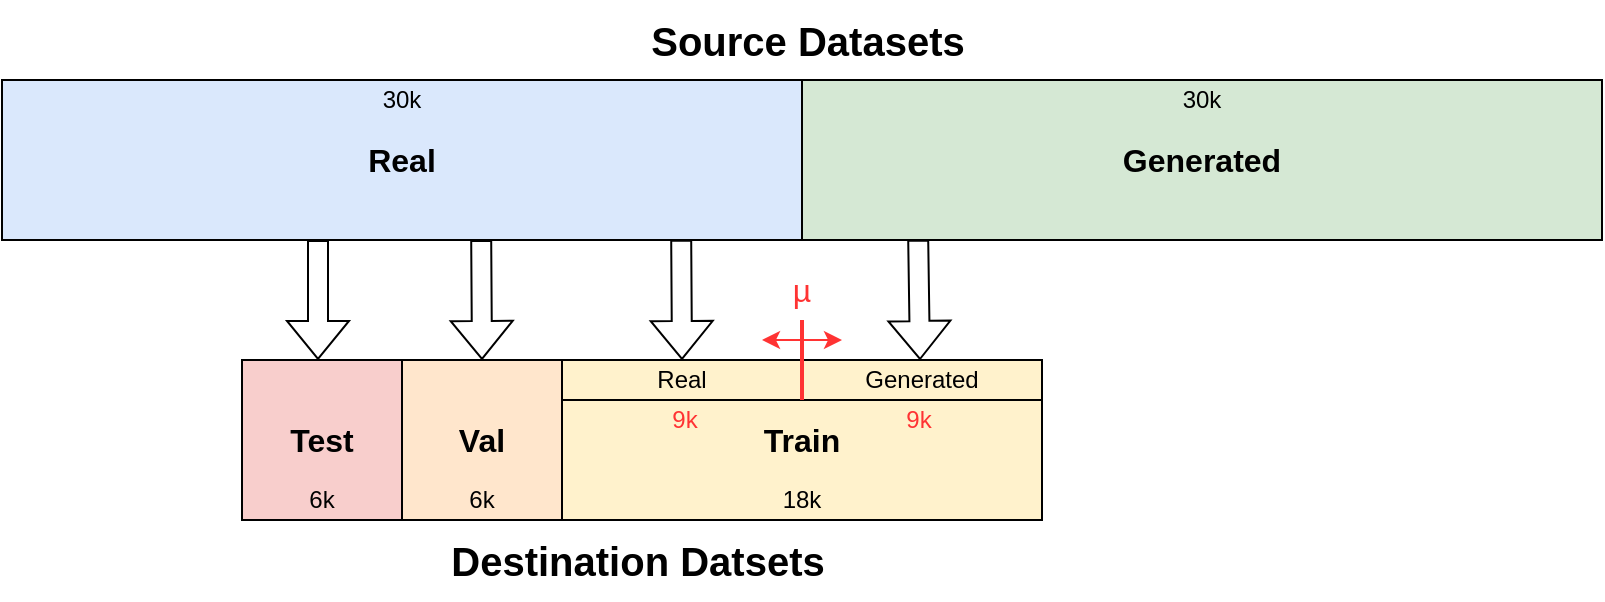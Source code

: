 <mxfile version="20.0.4" type="github" pages="2"><diagram id="eb1eRnADK8SnI6HN4MPC" name="Page-1"><mxGraphModel dx="1178" dy="651" grid="1" gridSize="10" guides="1" tooltips="1" connect="1" arrows="1" fold="1" page="1" pageScale="1" pageWidth="827" pageHeight="1169" math="0" shadow="0"><root><mxCell id="0"/><mxCell id="1" parent="0"/><mxCell id="dta8m5sLdHHKCTiRfItw-2" value="&lt;b style=&quot;font-size: 16px;&quot;&gt;Real&lt;/b&gt;" style="rounded=0;whiteSpace=wrap;html=1;fillColor=#dae8fc;strokeColor=default;fontSize=16;" vertex="1" parent="1"><mxGeometry x="42" y="200" width="400" height="80" as="geometry"/></mxCell><mxCell id="dta8m5sLdHHKCTiRfItw-3" value="Val" style="rounded=0;whiteSpace=wrap;html=1;fillColor=#ffe6cc;strokeColor=default;fontSize=16;fontStyle=1" vertex="1" parent="1"><mxGeometry x="242" y="340" width="80" height="80" as="geometry"/></mxCell><mxCell id="dta8m5sLdHHKCTiRfItw-7" value="6k" style="text;html=1;strokeColor=none;fillColor=none;align=center;verticalAlign=middle;whiteSpace=wrap;rounded=0;" vertex="1" parent="1"><mxGeometry x="162" y="400" width="80" height="20" as="geometry"/></mxCell><mxCell id="dta8m5sLdHHKCTiRfItw-5" value="&lt;div style=&quot;font-size: 16px;&quot;&gt;&lt;b style=&quot;font-size: 16px;&quot;&gt;Train&lt;/b&gt;&lt;/div&gt;" style="rounded=0;whiteSpace=wrap;html=1;fillColor=#fff2cc;strokeColor=default;fontSize=16;" vertex="1" parent="1"><mxGeometry x="322" y="340" width="240" height="80" as="geometry"/></mxCell><mxCell id="dta8m5sLdHHKCTiRfItw-9" value="18k" style="text;html=1;strokeColor=none;fillColor=none;align=center;verticalAlign=middle;whiteSpace=wrap;rounded=0;" vertex="1" parent="1"><mxGeometry x="322" y="400" width="240" height="20" as="geometry"/></mxCell><mxCell id="dta8m5sLdHHKCTiRfItw-10" value="30k" style="text;html=1;strokeColor=none;fillColor=none;align=center;verticalAlign=middle;whiteSpace=wrap;rounded=0;" vertex="1" parent="1"><mxGeometry x="42" y="200" width="400" height="20" as="geometry"/></mxCell><mxCell id="dta8m5sLdHHKCTiRfItw-20" value="&lt;b style=&quot;font-size: 16px;&quot;&gt;Generated&lt;/b&gt;" style="rounded=0;whiteSpace=wrap;html=1;fillColor=#d5e8d4;strokeColor=default;fontSize=16;" vertex="1" parent="1"><mxGeometry x="442" y="200" width="400" height="80" as="geometry"/></mxCell><mxCell id="dta8m5sLdHHKCTiRfItw-21" value="30k" style="text;html=1;strokeColor=none;fillColor=none;align=center;verticalAlign=middle;whiteSpace=wrap;rounded=0;fontSize=12;" vertex="1" parent="1"><mxGeometry x="442" y="200" width="400" height="20" as="geometry"/></mxCell><mxCell id="dta8m5sLdHHKCTiRfItw-22" value="&lt;b style=&quot;font-size: 16px;&quot;&gt;Test&lt;/b&gt;" style="rounded=0;whiteSpace=wrap;html=1;fillColor=#f8cecc;strokeColor=default;fontSize=16;" vertex="1" parent="1"><mxGeometry x="162" y="340" width="80" height="80" as="geometry"/></mxCell><mxCell id="dta8m5sLdHHKCTiRfItw-23" value="6k" style="text;html=1;strokeColor=none;fillColor=none;align=center;verticalAlign=middle;whiteSpace=wrap;rounded=0;" vertex="1" parent="1"><mxGeometry x="242" y="400" width="80" height="20" as="geometry"/></mxCell><mxCell id="dta8m5sLdHHKCTiRfItw-24" value="&lt;div&gt;Real&lt;/div&gt;" style="rounded=0;whiteSpace=wrap;html=1;strokeColor=default;fillColor=none;" vertex="1" parent="1"><mxGeometry x="322" y="340" width="120" height="20" as="geometry"/></mxCell><mxCell id="dta8m5sLdHHKCTiRfItw-25" value="Generated" style="rounded=0;whiteSpace=wrap;html=1;strokeColor=default;fillColor=none;" vertex="1" parent="1"><mxGeometry x="442" y="340" width="120" height="20" as="geometry"/></mxCell><mxCell id="dta8m5sLdHHKCTiRfItw-26" value="Source Datasets" style="text;html=1;strokeColor=none;fillColor=none;align=center;verticalAlign=middle;whiteSpace=wrap;rounded=0;rotation=0;fontStyle=1;fontSize=20;" vertex="1" parent="1"><mxGeometry x="270" y="160" width="350" height="40" as="geometry"/></mxCell><mxCell id="dta8m5sLdHHKCTiRfItw-28" value="6k" style="text;html=1;strokeColor=none;fillColor=none;align=center;verticalAlign=middle;whiteSpace=wrap;rounded=0;" vertex="1" parent="1"><mxGeometry x="162" y="400" width="80" height="20" as="geometry"/></mxCell><mxCell id="dta8m5sLdHHKCTiRfItw-29" value="9k" style="text;html=1;strokeColor=none;fillColor=none;align=center;verticalAlign=middle;whiteSpace=wrap;rounded=0;fontColor=#FF3333;" vertex="1" parent="1"><mxGeometry x="439" y="360" width="123" height="20" as="geometry"/></mxCell><mxCell id="dta8m5sLdHHKCTiRfItw-30" value="9k" style="text;html=1;strokeColor=none;fillColor=none;align=center;verticalAlign=middle;whiteSpace=wrap;rounded=0;fontColor=#FF3333;" vertex="1" parent="1"><mxGeometry x="322" y="360" width="123" height="20" as="geometry"/></mxCell><mxCell id="dta8m5sLdHHKCTiRfItw-31" value="" style="shape=flexArrow;endArrow=classic;html=1;rounded=0;" edge="1" parent="1"><mxGeometry width="50" height="50" relative="1" as="geometry"><mxPoint x="200" y="280" as="sourcePoint"/><mxPoint x="200" y="340" as="targetPoint"/></mxGeometry></mxCell><mxCell id="dta8m5sLdHHKCTiRfItw-32" value="" style="shape=flexArrow;endArrow=classic;html=1;rounded=0;exitX=0.398;exitY=0.998;exitDx=0;exitDy=0;exitPerimeter=0;" edge="1" parent="1"><mxGeometry width="50" height="50" relative="1" as="geometry"><mxPoint x="281.6" y="280.0" as="sourcePoint"/><mxPoint x="282" y="340" as="targetPoint"/></mxGeometry></mxCell><mxCell id="dta8m5sLdHHKCTiRfItw-33" value="" style="shape=flexArrow;endArrow=classic;html=1;rounded=0;exitX=0.398;exitY=0.998;exitDx=0;exitDy=0;exitPerimeter=0;" edge="1" parent="1"><mxGeometry width="50" height="50" relative="1" as="geometry"><mxPoint x="381.6" y="279.84" as="sourcePoint"/><mxPoint x="382" y="340" as="targetPoint"/></mxGeometry></mxCell><mxCell id="dta8m5sLdHHKCTiRfItw-34" value="" style="shape=flexArrow;endArrow=classic;html=1;rounded=0;exitX=0.398;exitY=0.998;exitDx=0;exitDy=0;exitPerimeter=0;" edge="1" parent="1"><mxGeometry width="50" height="50" relative="1" as="geometry"><mxPoint x="500.1" y="279.84" as="sourcePoint"/><mxPoint x="501" y="340" as="targetPoint"/></mxGeometry></mxCell><mxCell id="dta8m5sLdHHKCTiRfItw-35" value="Destination Datsets" style="text;html=1;strokeColor=none;fillColor=none;align=center;verticalAlign=middle;whiteSpace=wrap;rounded=0;rotation=0;fontStyle=1;fontSize=20;" vertex="1" parent="1"><mxGeometry x="220" y="420" width="280" height="40" as="geometry"/></mxCell><mxCell id="dta8m5sLdHHKCTiRfItw-36" value="" style="endArrow=none;html=1;strokeWidth=2;rounded=0;fontSize=12;exitX=0;exitY=1;exitDx=0;exitDy=0;strokeColor=#FF3333;" edge="1" parent="1" source="dta8m5sLdHHKCTiRfItw-25"><mxGeometry width="50" height="50" relative="1" as="geometry"><mxPoint x="445" y="340" as="sourcePoint"/><mxPoint x="442" y="320" as="targetPoint"/></mxGeometry></mxCell><mxCell id="dta8m5sLdHHKCTiRfItw-37" value="" style="endArrow=classic;startArrow=classic;html=1;rounded=0;fontSize=12;strokeWidth=1;fontColor=#FF3333;labelBackgroundColor=#FF3333;strokeColor=#FF3333;" edge="1" parent="1"><mxGeometry width="50" height="50" relative="1" as="geometry"><mxPoint x="422" y="330" as="sourcePoint"/><mxPoint x="462" y="330" as="targetPoint"/></mxGeometry></mxCell><mxCell id="dta8m5sLdHHKCTiRfItw-40" value="µ" style="text;html=1;strokeColor=none;fillColor=none;align=center;verticalAlign=middle;whiteSpace=wrap;rounded=0;fontSize=16;fontStyle=0;fontColor=#FF3333;" vertex="1" parent="1"><mxGeometry x="412" y="290" width="60" height="30" as="geometry"/></mxCell></root></mxGraphModel></diagram><diagram id="KL3VkLkDe1GEbpivyDhF" name="Page-2"><mxGraphModel dx="982" dy="543" grid="1" gridSize="10" guides="1" tooltips="1" connect="1" arrows="1" fold="1" page="1" pageScale="1" pageWidth="827" pageHeight="1169" math="0" shadow="0"><root><mxCell id="0"/><mxCell id="1" parent="0"/><mxCell id="naMySs-0_EDx3IMrcmwN-1" value="&lt;b style=&quot;font-size: 16px;&quot;&gt;Real&lt;/b&gt;" style="rounded=0;whiteSpace=wrap;html=1;fillColor=#dae8fc;strokeColor=default;fontSize=16;" vertex="1" parent="1"><mxGeometry x="42" y="200" width="400" height="80" as="geometry"/></mxCell><mxCell id="naMySs-0_EDx3IMrcmwN-2" value="&lt;div&gt;&lt;br&gt;&lt;/div&gt;&lt;div&gt;Val&lt;/div&gt;" style="rounded=0;whiteSpace=wrap;html=1;fillColor=#ffe6cc;strokeColor=default;fontSize=16;fontStyle=1" vertex="1" parent="1"><mxGeometry x="324" y="340.16" width="80" height="80" as="geometry"/></mxCell><mxCell id="naMySs-0_EDx3IMrcmwN-3" value="6k" style="text;html=1;strokeColor=none;fillColor=none;align=center;verticalAlign=middle;whiteSpace=wrap;rounded=0;" vertex="1" parent="1"><mxGeometry x="244" y="400.16" width="80" height="20" as="geometry"/></mxCell><mxCell id="naMySs-0_EDx3IMrcmwN-4" value="&lt;div style=&quot;font-size: 16px;&quot;&gt;&lt;b style=&quot;font-size: 16px;&quot;&gt;&lt;br&gt;&lt;/b&gt;&lt;/div&gt;&lt;div style=&quot;font-size: 16px;&quot;&gt;&lt;b style=&quot;font-size: 16px;&quot;&gt;Train&lt;/b&gt;&lt;/div&gt;" style="rounded=0;whiteSpace=wrap;html=1;fillColor=#fff2cc;strokeColor=default;fontSize=16;" vertex="1" parent="1"><mxGeometry x="404" y="340.16" width="248" height="80" as="geometry"/></mxCell><mxCell id="naMySs-0_EDx3IMrcmwN-5" value="&lt;font color=&quot;#FF3333&quot;&gt;18k&lt;/font&gt;" style="text;html=1;strokeColor=none;fillColor=none;align=center;verticalAlign=middle;whiteSpace=wrap;rounded=0;" vertex="1" parent="1"><mxGeometry x="404" y="400.16" width="240" height="20" as="geometry"/></mxCell><mxCell id="naMySs-0_EDx3IMrcmwN-6" value="30k" style="text;html=1;strokeColor=none;fillColor=none;align=center;verticalAlign=middle;whiteSpace=wrap;rounded=0;" vertex="1" parent="1"><mxGeometry x="42" y="200" width="400" height="20" as="geometry"/></mxCell><mxCell id="naMySs-0_EDx3IMrcmwN-7" value="&lt;b style=&quot;font-size: 16px;&quot;&gt;Generated&lt;/b&gt;" style="rounded=0;whiteSpace=wrap;html=1;fillColor=#d5e8d4;strokeColor=default;fontSize=16;" vertex="1" parent="1"><mxGeometry x="442" y="200" width="400" height="80" as="geometry"/></mxCell><mxCell id="naMySs-0_EDx3IMrcmwN-8" value="30k" style="text;html=1;strokeColor=none;fillColor=none;align=center;verticalAlign=middle;whiteSpace=wrap;rounded=0;fontSize=12;" vertex="1" parent="1"><mxGeometry x="442" y="200" width="400" height="20" as="geometry"/></mxCell><mxCell id="naMySs-0_EDx3IMrcmwN-9" value="&lt;div&gt;&lt;b style=&quot;font-size: 16px;&quot;&gt;&lt;br&gt;&lt;/b&gt;&lt;/div&gt;&lt;div&gt;&lt;b style=&quot;font-size: 16px;&quot;&gt;Test&lt;/b&gt;&lt;/div&gt;" style="rounded=0;whiteSpace=wrap;html=1;fillColor=#f8cecc;strokeColor=default;fontSize=16;" vertex="1" parent="1"><mxGeometry x="244" y="340.16" width="80" height="80" as="geometry"/></mxCell><mxCell id="naMySs-0_EDx3IMrcmwN-10" value="6k" style="text;html=1;strokeColor=none;fillColor=none;align=center;verticalAlign=middle;whiteSpace=wrap;rounded=0;" vertex="1" parent="1"><mxGeometry x="324" y="400.16" width="80" height="20" as="geometry"/></mxCell><mxCell id="naMySs-0_EDx3IMrcmwN-11" value="&lt;div&gt;Real&lt;/div&gt;" style="rounded=0;whiteSpace=wrap;html=1;strokeColor=default;fillColor=none;" vertex="1" parent="1"><mxGeometry x="404" y="340.16" width="38" height="20" as="geometry"/></mxCell><mxCell id="naMySs-0_EDx3IMrcmwN-12" value="Generated" style="rounded=0;whiteSpace=wrap;html=1;strokeColor=default;fillColor=none;" vertex="1" parent="1"><mxGeometry x="442" y="340.16" width="210" height="20" as="geometry"/></mxCell><mxCell id="naMySs-0_EDx3IMrcmwN-13" value="Source Datasets" style="text;html=1;strokeColor=none;fillColor=none;align=center;verticalAlign=middle;whiteSpace=wrap;rounded=0;rotation=0;fontStyle=1;fontSize=20;" vertex="1" parent="1"><mxGeometry x="270" y="160" width="350" height="40" as="geometry"/></mxCell><mxCell id="naMySs-0_EDx3IMrcmwN-14" value="6k" style="text;html=1;strokeColor=none;fillColor=none;align=center;verticalAlign=middle;whiteSpace=wrap;rounded=0;" vertex="1" parent="1"><mxGeometry x="244" y="400.16" width="80" height="20" as="geometry"/></mxCell><mxCell id="naMySs-0_EDx3IMrcmwN-15" value="&lt;div&gt;17k&lt;/div&gt;" style="text;html=1;strokeColor=none;fillColor=none;align=center;verticalAlign=middle;whiteSpace=wrap;rounded=0;fontColor=#FF3333;" vertex="1" parent="1"><mxGeometry x="440" y="360.16" width="204" height="20" as="geometry"/></mxCell><mxCell id="naMySs-0_EDx3IMrcmwN-16" value="1k" style="text;html=1;strokeColor=none;fillColor=none;align=center;verticalAlign=middle;whiteSpace=wrap;rounded=0;" vertex="1" parent="1"><mxGeometry x="404" y="360.16" width="36" height="20" as="geometry"/></mxCell><mxCell id="naMySs-0_EDx3IMrcmwN-17" value="" style="shape=flexArrow;endArrow=classic;html=1;rounded=0;" edge="1" parent="1"><mxGeometry width="50" height="50" relative="1" as="geometry"><mxPoint x="282" y="280.16" as="sourcePoint"/><mxPoint x="282" y="340.16" as="targetPoint"/></mxGeometry></mxCell><mxCell id="naMySs-0_EDx3IMrcmwN-18" value="" style="shape=flexArrow;endArrow=classic;html=1;rounded=0;exitX=0.398;exitY=0.998;exitDx=0;exitDy=0;exitPerimeter=0;" edge="1" parent="1"><mxGeometry width="50" height="50" relative="1" as="geometry"><mxPoint x="363.6" y="280.16" as="sourcePoint"/><mxPoint x="364" y="340.16" as="targetPoint"/></mxGeometry></mxCell><mxCell id="naMySs-0_EDx3IMrcmwN-19" value="" style="shape=flexArrow;endArrow=classic;html=1;rounded=0;exitX=0.398;exitY=0.998;exitDx=0;exitDy=0;exitPerimeter=0;" edge="1" parent="1"><mxGeometry width="50" height="50" relative="1" as="geometry"><mxPoint x="421.76" y="280.0" as="sourcePoint"/><mxPoint x="422.16" y="340.16" as="targetPoint"/></mxGeometry></mxCell><mxCell id="naMySs-0_EDx3IMrcmwN-20" value="" style="shape=flexArrow;endArrow=classic;html=1;rounded=0;exitX=0.398;exitY=0.998;exitDx=0;exitDy=0;exitPerimeter=0;" edge="1" parent="1"><mxGeometry width="50" height="50" relative="1" as="geometry"><mxPoint x="541.55" y="280.0" as="sourcePoint"/><mxPoint x="542.45" y="340.16" as="targetPoint"/></mxGeometry></mxCell><mxCell id="naMySs-0_EDx3IMrcmwN-21" value="Destination Datsets" style="text;html=1;strokeColor=none;fillColor=none;align=center;verticalAlign=middle;whiteSpace=wrap;rounded=0;rotation=0;fontStyle=1;fontSize=20;" vertex="1" parent="1"><mxGeometry x="302" y="420.16" width="280" height="40" as="geometry"/></mxCell><mxCell id="naMySs-0_EDx3IMrcmwN-22" value="" style="endArrow=none;html=1;strokeWidth=2;rounded=0;fontSize=12;exitX=1;exitY=1;exitDx=0;exitDy=0;strokeColor=#FF3333;" edge="1" parent="1" source="naMySs-0_EDx3IMrcmwN-4"><mxGeometry width="50" height="50" relative="1" as="geometry"><mxPoint x="652" y="360.16" as="sourcePoint"/><mxPoint x="652" y="320.16" as="targetPoint"/></mxGeometry></mxCell><mxCell id="naMySs-0_EDx3IMrcmwN-23" value="" style="endArrow=classic;startArrow=classic;html=1;rounded=0;fontSize=12;strokeWidth=1;fontColor=#FF3333;labelBackgroundColor=#FF3333;strokeColor=#FF3333;" edge="1" parent="1"><mxGeometry width="50" height="50" relative="1" as="geometry"><mxPoint x="632" y="330.16" as="sourcePoint"/><mxPoint x="672" y="330.16" as="targetPoint"/></mxGeometry></mxCell><mxCell id="naMySs-0_EDx3IMrcmwN-24" value="&lt;span class=&quot;Grek&quot; lang=&quot;und-Grek&quot;&gt;θ&lt;/span&gt;" style="text;html=1;strokeColor=none;fillColor=none;align=center;verticalAlign=middle;whiteSpace=wrap;rounded=0;fontSize=16;fontStyle=0;fontColor=#FF3333;" vertex="1" parent="1"><mxGeometry x="622" y="290.16" width="60" height="30" as="geometry"/></mxCell></root></mxGraphModel></diagram></mxfile>